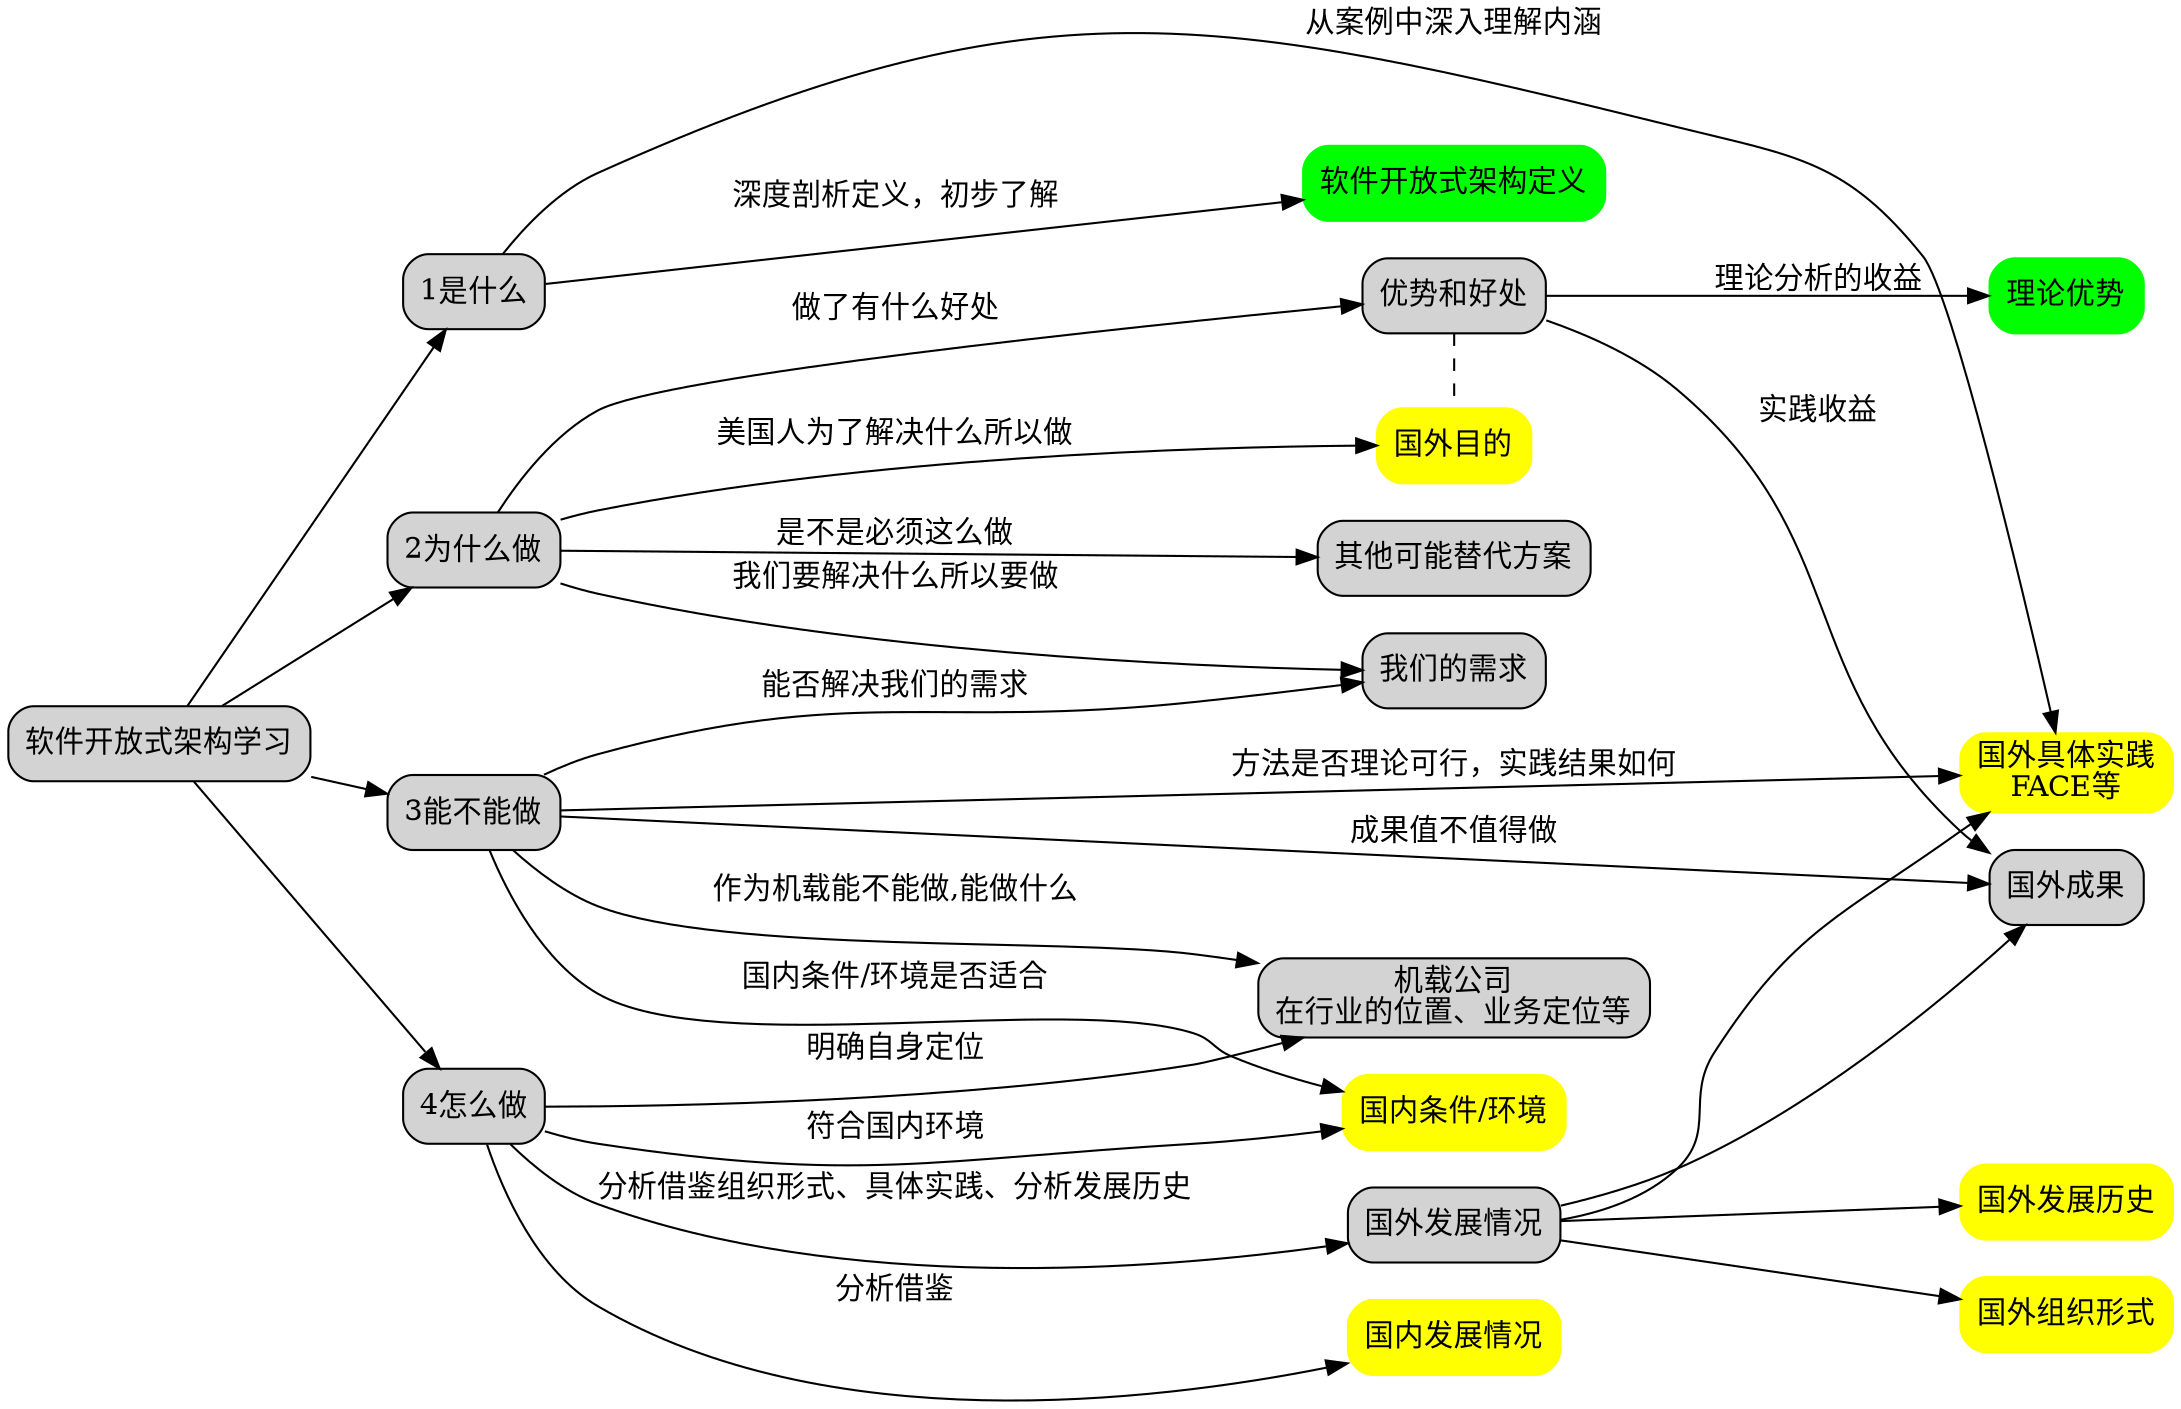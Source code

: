 digraph G {
  graph [rankdir=LR,compound=true];
  node [shape=box, style="rounded,filled"];

//国外情况
SOA_Background_Abord[label="国外发展情况"]
guoneifazhan[label="国内发展情况",color=yellow]
SOA_Background_Abord1[label="国外组织形式",color=yellow]
{rank=same;SOA_Background_Abord;SOA_benifits}
guowaianli[label="国外具体实践\nFACE等",color=yellow]
guowaichengguo[label="国外成果"]
//guowaitiaojian[label="国外发展条件(环境)"]
guowaimudi[label="国外目的",color=yellow]
guowailishi[label="国外发展历史",color=yellow]
SOA_Background_Abord->SOA_Background_Abord1
SOA_Background_Abord->guowaianli
SOA_Background_Abord->guowaichengguo
SOA_Background_Abord->guowailishi

SOA[label="软件开放式架构学习"]
What[label="1是什么"]
Why[label="2为什么做"]
CAN_or_Not[label="3能不能做"]
HOW[label="4怎么做"]
{rank=same;What;Why;CAN_or_Not;HOW}
What->Why->CAN_or_Not->HOW[style=invis]

SOA->What
SOA->Why
SOA->CAN_or_Not
SOA->HOW


//What
SOA_definition[label="软件开放式架构定义",color=green]
What->SOA_definition[label="深度剖析定义，初步了解"]
What->guowaianli[label="从案例中深入理解内涵"]

//Why
SOA_benifits[label="优势和好处"];
lilunyoushi[label="理论优势",color=green]
Our_requestment[label="我们的需求"];
Other_methods[label="其他可能替代方案"]
{rank=same;SOA_benifits;guowaimudi}
SOA_benifits->guowaimudi[dir=none;style=dashed]
SOA_benifits->guowaichengguo[label="实践收益"]
SOA_benifits->lilunyoushi[label="理论分析的收益"]
Why->guowaimudi[label="美国人为了解决什么所以做"]
Why->Our_requestment[label="我们要解决什么所以要做"]
Why->Other_methods[label="是不是必须这么做"]
Why->SOA_benifits[label="做了有什么好处"]



//CAN
guoneitiaojian[label="国内条件/环境",color=yellow]
jizai[label="机载公司\n在行业的位置、业务定位等"]

CAN_or_Not ->guowaianli[label="方法是否理论可行，实践结果如何"]
CAN_or_Not ->guowaichengguo[label="成果值不值得做"]
CAN_or_Not->Our_requestment[label="能否解决我们的需求"]
CAN_or_Not->guoneitiaojian[label="国内条件/环境是否适合"]
CAN_or_Not->jizai[label="作为机载能不能做,能做什么"]

//HOW
HOW->SOA_Background_Abord[label="分析借鉴组织形式、具体实践、分析发展历史"]
HOW->guoneitiaojian[label="符合国内环境"]
HOW->jizai[label="明确自身定位"]
HOW->guoneifazhan[label="分析借鉴"]
}
